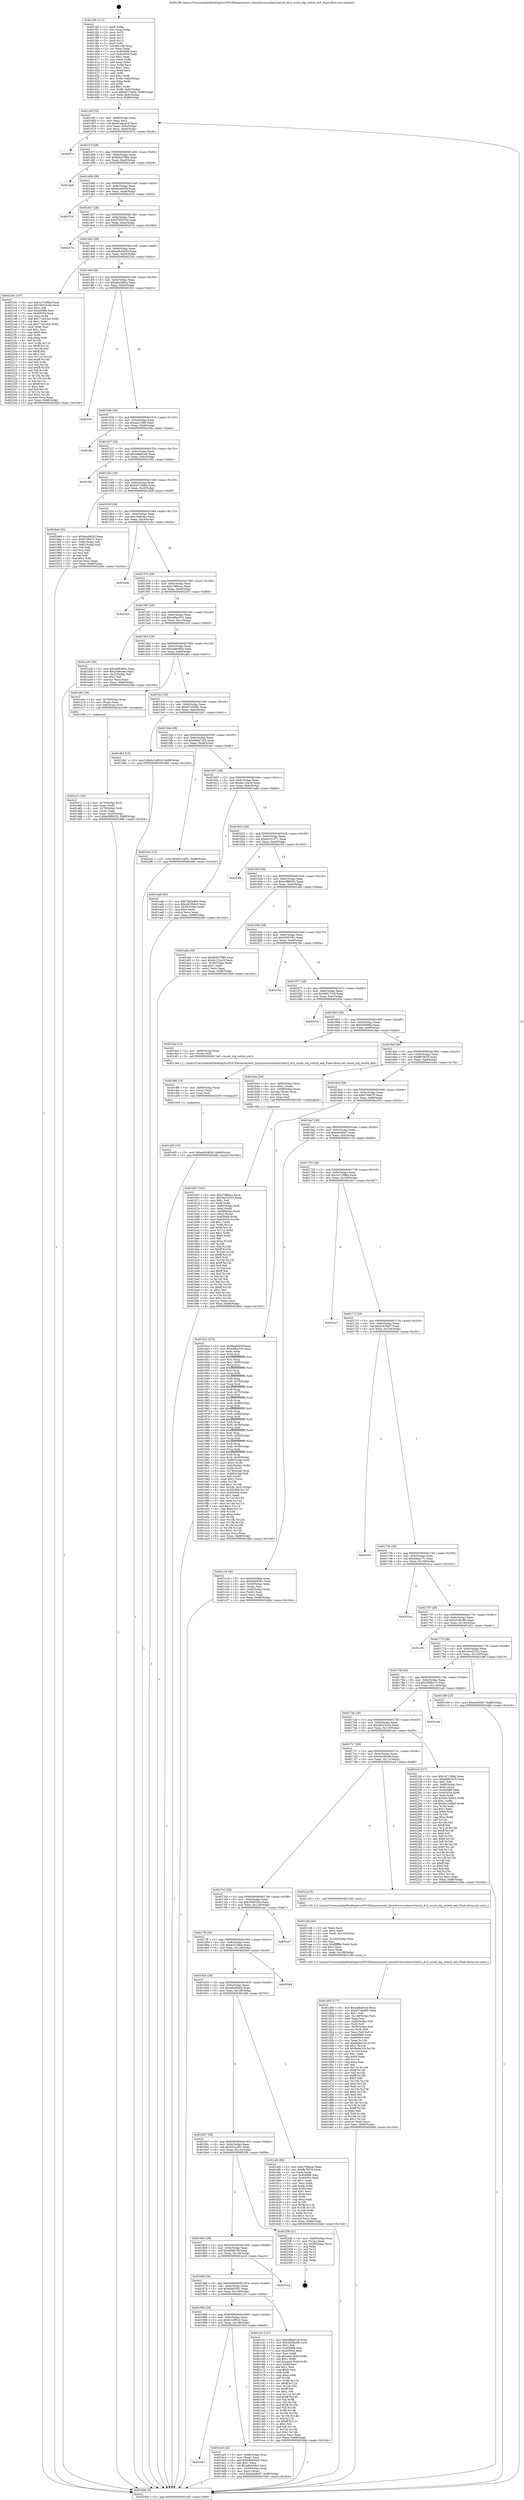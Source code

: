 digraph "0x4013f0" {
  label = "0x4013f0 (/mnt/c/Users/mathe/Desktop/tcc/POCII/binaries/extr_linuxdriversusbmtu3mtu3_dr.h_ssusb_otg_switch_exit_Final-ollvm.out::main(0))"
  labelloc = "t"
  node[shape=record]

  Entry [label="",width=0.3,height=0.3,shape=circle,fillcolor=black,style=filled]
  "0x40145f" [label="{
     0x40145f [32]\l
     | [instrs]\l
     &nbsp;&nbsp;0x40145f \<+6\>: mov -0x88(%rbp),%eax\l
     &nbsp;&nbsp;0x401465 \<+2\>: mov %eax,%ecx\l
     &nbsp;&nbsp;0x401467 \<+6\>: sub $0x81a8aa24,%ecx\l
     &nbsp;&nbsp;0x40146d \<+6\>: mov %eax,-0x9c(%rbp)\l
     &nbsp;&nbsp;0x401473 \<+6\>: mov %ecx,-0xa0(%rbp)\l
     &nbsp;&nbsp;0x401479 \<+6\>: je 000000000040207e \<main+0xc8e\>\l
  }"]
  "0x40207e" [label="{
     0x40207e\l
  }", style=dashed]
  "0x40147f" [label="{
     0x40147f [28]\l
     | [instrs]\l
     &nbsp;&nbsp;0x40147f \<+5\>: jmp 0000000000401484 \<main+0x94\>\l
     &nbsp;&nbsp;0x401484 \<+6\>: mov -0x9c(%rbp),%eax\l
     &nbsp;&nbsp;0x40148a \<+5\>: sub $0x85b57885,%eax\l
     &nbsp;&nbsp;0x40148f \<+6\>: mov %eax,-0xa4(%rbp)\l
     &nbsp;&nbsp;0x401495 \<+6\>: je 0000000000401ab8 \<main+0x6c8\>\l
  }"]
  Exit [label="",width=0.3,height=0.3,shape=circle,fillcolor=black,style=filled,peripheries=2]
  "0x401ab8" [label="{
     0x401ab8\l
  }", style=dashed]
  "0x40149b" [label="{
     0x40149b [28]\l
     | [instrs]\l
     &nbsp;&nbsp;0x40149b \<+5\>: jmp 00000000004014a0 \<main+0xb0\>\l
     &nbsp;&nbsp;0x4014a0 \<+6\>: mov -0x9c(%rbp),%eax\l
     &nbsp;&nbsp;0x4014a6 \<+5\>: sub $0x8ea8d05f,%eax\l
     &nbsp;&nbsp;0x4014ab \<+6\>: mov %eax,-0xa8(%rbp)\l
     &nbsp;&nbsp;0x4014b1 \<+6\>: je 0000000000402310 \<main+0xf20\>\l
  }"]
  "0x401e05" [label="{
     0x401e05 [15]\l
     | [instrs]\l
     &nbsp;&nbsp;0x401e05 \<+10\>: movl $0xa4b5463d,-0x88(%rbp)\l
     &nbsp;&nbsp;0x401e0f \<+5\>: jmp 00000000004024bb \<main+0x10cb\>\l
  }"]
  "0x402310" [label="{
     0x402310\l
  }", style=dashed]
  "0x4014b7" [label="{
     0x4014b7 [28]\l
     | [instrs]\l
     &nbsp;&nbsp;0x4014b7 \<+5\>: jmp 00000000004014bc \<main+0xcc\>\l
     &nbsp;&nbsp;0x4014bc \<+6\>: mov -0x9c(%rbp),%eax\l
     &nbsp;&nbsp;0x4014c2 \<+5\>: sub $0x979057b4,%eax\l
     &nbsp;&nbsp;0x4014c7 \<+6\>: mov %eax,-0xac(%rbp)\l
     &nbsp;&nbsp;0x4014cd \<+6\>: je 000000000040247d \<main+0x108d\>\l
  }"]
  "0x401df6" [label="{
     0x401df6 [15]\l
     | [instrs]\l
     &nbsp;&nbsp;0x401df6 \<+4\>: mov -0x60(%rbp),%rax\l
     &nbsp;&nbsp;0x401dfa \<+3\>: mov (%rax),%rax\l
     &nbsp;&nbsp;0x401dfd \<+3\>: mov %rax,%rdi\l
     &nbsp;&nbsp;0x401e00 \<+5\>: call 0000000000401030 \<free@plt\>\l
     | [calls]\l
     &nbsp;&nbsp;0x401030 \{1\} (unknown)\l
  }"]
  "0x40247d" [label="{
     0x40247d\l
  }", style=dashed]
  "0x4014d3" [label="{
     0x4014d3 [28]\l
     | [instrs]\l
     &nbsp;&nbsp;0x4014d3 \<+5\>: jmp 00000000004014d8 \<main+0xe8\>\l
     &nbsp;&nbsp;0x4014d8 \<+6\>: mov -0x9c(%rbp),%eax\l
     &nbsp;&nbsp;0x4014de \<+5\>: sub $0xa4b5463d,%eax\l
     &nbsp;&nbsp;0x4014e3 \<+6\>: mov %eax,-0xb0(%rbp)\l
     &nbsp;&nbsp;0x4014e9 \<+6\>: je 00000000004021bc \<main+0xdcc\>\l
  }"]
  "0x4018a7" [label="{
     0x4018a7\l
  }", style=dashed]
  "0x4021bc" [label="{
     0x4021bc [147]\l
     | [instrs]\l
     &nbsp;&nbsp;0x4021bc \<+5\>: mov $0x1a7159bd,%eax\l
     &nbsp;&nbsp;0x4021c1 \<+5\>: mov $0x38323164,%ecx\l
     &nbsp;&nbsp;0x4021c6 \<+2\>: mov $0x1,%dl\l
     &nbsp;&nbsp;0x4021c8 \<+7\>: mov 0x405068,%esi\l
     &nbsp;&nbsp;0x4021cf \<+7\>: mov 0x405054,%edi\l
     &nbsp;&nbsp;0x4021d6 \<+3\>: mov %esi,%r8d\l
     &nbsp;&nbsp;0x4021d9 \<+7\>: add $0x77cb2cb3,%r8d\l
     &nbsp;&nbsp;0x4021e0 \<+4\>: sub $0x1,%r8d\l
     &nbsp;&nbsp;0x4021e4 \<+7\>: sub $0x77cb2cb3,%r8d\l
     &nbsp;&nbsp;0x4021eb \<+4\>: imul %r8d,%esi\l
     &nbsp;&nbsp;0x4021ef \<+3\>: and $0x1,%esi\l
     &nbsp;&nbsp;0x4021f2 \<+3\>: cmp $0x0,%esi\l
     &nbsp;&nbsp;0x4021f5 \<+4\>: sete %r9b\l
     &nbsp;&nbsp;0x4021f9 \<+3\>: cmp $0xa,%edi\l
     &nbsp;&nbsp;0x4021fc \<+4\>: setl %r10b\l
     &nbsp;&nbsp;0x402200 \<+3\>: mov %r9b,%r11b\l
     &nbsp;&nbsp;0x402203 \<+4\>: xor $0xff,%r11b\l
     &nbsp;&nbsp;0x402207 \<+3\>: mov %r10b,%bl\l
     &nbsp;&nbsp;0x40220a \<+3\>: xor $0xff,%bl\l
     &nbsp;&nbsp;0x40220d \<+3\>: xor $0x1,%dl\l
     &nbsp;&nbsp;0x402210 \<+3\>: mov %r11b,%r14b\l
     &nbsp;&nbsp;0x402213 \<+4\>: and $0xff,%r14b\l
     &nbsp;&nbsp;0x402217 \<+3\>: and %dl,%r9b\l
     &nbsp;&nbsp;0x40221a \<+3\>: mov %bl,%r15b\l
     &nbsp;&nbsp;0x40221d \<+4\>: and $0xff,%r15b\l
     &nbsp;&nbsp;0x402221 \<+3\>: and %dl,%r10b\l
     &nbsp;&nbsp;0x402224 \<+3\>: or %r9b,%r14b\l
     &nbsp;&nbsp;0x402227 \<+3\>: or %r10b,%r15b\l
     &nbsp;&nbsp;0x40222a \<+3\>: xor %r15b,%r14b\l
     &nbsp;&nbsp;0x40222d \<+3\>: or %bl,%r11b\l
     &nbsp;&nbsp;0x402230 \<+4\>: xor $0xff,%r11b\l
     &nbsp;&nbsp;0x402234 \<+3\>: or $0x1,%dl\l
     &nbsp;&nbsp;0x402237 \<+3\>: and %dl,%r11b\l
     &nbsp;&nbsp;0x40223a \<+3\>: or %r11b,%r14b\l
     &nbsp;&nbsp;0x40223d \<+4\>: test $0x1,%r14b\l
     &nbsp;&nbsp;0x402241 \<+3\>: cmovne %ecx,%eax\l
     &nbsp;&nbsp;0x402244 \<+6\>: mov %eax,-0x88(%rbp)\l
     &nbsp;&nbsp;0x40224a \<+5\>: jmp 00000000004024bb \<main+0x10cb\>\l
  }"]
  "0x4014ef" [label="{
     0x4014ef [28]\l
     | [instrs]\l
     &nbsp;&nbsp;0x4014ef \<+5\>: jmp 00000000004014f4 \<main+0x104\>\l
     &nbsp;&nbsp;0x4014f4 \<+6\>: mov -0x9c(%rbp),%eax\l
     &nbsp;&nbsp;0x4014fa \<+5\>: sub $0xa6a2482a,%eax\l
     &nbsp;&nbsp;0x4014ff \<+6\>: mov %eax,-0xb4(%rbp)\l
     &nbsp;&nbsp;0x401505 \<+6\>: je 0000000000401f21 \<main+0xb31\>\l
  }"]
  "0x401dc0" [label="{
     0x401dc0 [42]\l
     | [instrs]\l
     &nbsp;&nbsp;0x401dc0 \<+4\>: mov -0x58(%rbp),%rax\l
     &nbsp;&nbsp;0x401dc4 \<+2\>: mov (%rax),%ecx\l
     &nbsp;&nbsp;0x401dc6 \<+6\>: add $0xb8c639e2,%ecx\l
     &nbsp;&nbsp;0x401dcc \<+3\>: add $0x1,%ecx\l
     &nbsp;&nbsp;0x401dcf \<+6\>: sub $0xb8c639e2,%ecx\l
     &nbsp;&nbsp;0x401dd5 \<+4\>: mov -0x58(%rbp),%rax\l
     &nbsp;&nbsp;0x401dd9 \<+2\>: mov %ecx,(%rax)\l
     &nbsp;&nbsp;0x401ddb \<+10\>: movl $0xeb5d0d7,-0x88(%rbp)\l
     &nbsp;&nbsp;0x401de5 \<+5\>: jmp 00000000004024bb \<main+0x10cb\>\l
  }"]
  "0x401f21" [label="{
     0x401f21\l
  }", style=dashed]
  "0x40150b" [label="{
     0x40150b [28]\l
     | [instrs]\l
     &nbsp;&nbsp;0x40150b \<+5\>: jmp 0000000000401510 \<main+0x120\>\l
     &nbsp;&nbsp;0x401510 \<+6\>: mov -0x9c(%rbp),%eax\l
     &nbsp;&nbsp;0x401516 \<+5\>: sub $0xaa223f0f,%eax\l
     &nbsp;&nbsp;0x40151b \<+6\>: mov %eax,-0xb8(%rbp)\l
     &nbsp;&nbsp;0x401521 \<+6\>: je 0000000000401f9a \<main+0xbaa\>\l
  }"]
  "0x401d00" [label="{
     0x401d00 [177]\l
     | [instrs]\l
     &nbsp;&nbsp;0x401d00 \<+5\>: mov $0xad8a91eb,%ecx\l
     &nbsp;&nbsp;0x401d05 \<+5\>: mov $0xd37eb980,%edx\l
     &nbsp;&nbsp;0x401d0a \<+3\>: mov $0x1,%dil\l
     &nbsp;&nbsp;0x401d0d \<+6\>: mov -0x148(%rbp),%esi\l
     &nbsp;&nbsp;0x401d13 \<+3\>: imul %eax,%esi\l
     &nbsp;&nbsp;0x401d16 \<+4\>: mov -0x60(%rbp),%r8\l
     &nbsp;&nbsp;0x401d1a \<+3\>: mov (%r8),%r8\l
     &nbsp;&nbsp;0x401d1d \<+4\>: mov -0x58(%rbp),%r9\l
     &nbsp;&nbsp;0x401d21 \<+3\>: movslq (%r9),%r9\l
     &nbsp;&nbsp;0x401d24 \<+4\>: mov %esi,(%r8,%r9,4)\l
     &nbsp;&nbsp;0x401d28 \<+7\>: mov 0x405068,%eax\l
     &nbsp;&nbsp;0x401d2f \<+7\>: mov 0x405054,%esi\l
     &nbsp;&nbsp;0x401d36 \<+3\>: mov %eax,%r10d\l
     &nbsp;&nbsp;0x401d39 \<+7\>: add $0x9e9e319,%r10d\l
     &nbsp;&nbsp;0x401d40 \<+4\>: sub $0x1,%r10d\l
     &nbsp;&nbsp;0x401d44 \<+7\>: sub $0x9e9e319,%r10d\l
     &nbsp;&nbsp;0x401d4b \<+4\>: imul %r10d,%eax\l
     &nbsp;&nbsp;0x401d4f \<+3\>: and $0x1,%eax\l
     &nbsp;&nbsp;0x401d52 \<+3\>: cmp $0x0,%eax\l
     &nbsp;&nbsp;0x401d55 \<+4\>: sete %r11b\l
     &nbsp;&nbsp;0x401d59 \<+3\>: cmp $0xa,%esi\l
     &nbsp;&nbsp;0x401d5c \<+3\>: setl %bl\l
     &nbsp;&nbsp;0x401d5f \<+3\>: mov %r11b,%r14b\l
     &nbsp;&nbsp;0x401d62 \<+4\>: xor $0xff,%r14b\l
     &nbsp;&nbsp;0x401d66 \<+3\>: mov %bl,%r15b\l
     &nbsp;&nbsp;0x401d69 \<+4\>: xor $0xff,%r15b\l
     &nbsp;&nbsp;0x401d6d \<+4\>: xor $0x0,%dil\l
     &nbsp;&nbsp;0x401d71 \<+3\>: mov %r14b,%r12b\l
     &nbsp;&nbsp;0x401d74 \<+4\>: and $0x0,%r12b\l
     &nbsp;&nbsp;0x401d78 \<+3\>: and %dil,%r11b\l
     &nbsp;&nbsp;0x401d7b \<+3\>: mov %r15b,%r13b\l
     &nbsp;&nbsp;0x401d7e \<+4\>: and $0x0,%r13b\l
     &nbsp;&nbsp;0x401d82 \<+3\>: and %dil,%bl\l
     &nbsp;&nbsp;0x401d85 \<+3\>: or %r11b,%r12b\l
     &nbsp;&nbsp;0x401d88 \<+3\>: or %bl,%r13b\l
     &nbsp;&nbsp;0x401d8b \<+3\>: xor %r13b,%r12b\l
     &nbsp;&nbsp;0x401d8e \<+3\>: or %r15b,%r14b\l
     &nbsp;&nbsp;0x401d91 \<+4\>: xor $0xff,%r14b\l
     &nbsp;&nbsp;0x401d95 \<+4\>: or $0x0,%dil\l
     &nbsp;&nbsp;0x401d99 \<+3\>: and %dil,%r14b\l
     &nbsp;&nbsp;0x401d9c \<+3\>: or %r14b,%r12b\l
     &nbsp;&nbsp;0x401d9f \<+4\>: test $0x1,%r12b\l
     &nbsp;&nbsp;0x401da3 \<+3\>: cmovne %edx,%ecx\l
     &nbsp;&nbsp;0x401da6 \<+6\>: mov %ecx,-0x88(%rbp)\l
     &nbsp;&nbsp;0x401dac \<+5\>: jmp 00000000004024bb \<main+0x10cb\>\l
  }"]
  "0x401f9a" [label="{
     0x401f9a\l
  }", style=dashed]
  "0x401527" [label="{
     0x401527 [28]\l
     | [instrs]\l
     &nbsp;&nbsp;0x401527 \<+5\>: jmp 000000000040152c \<main+0x13c\>\l
     &nbsp;&nbsp;0x40152c \<+6\>: mov -0x9c(%rbp),%eax\l
     &nbsp;&nbsp;0x401532 \<+5\>: sub $0xad8a91eb,%eax\l
     &nbsp;&nbsp;0x401537 \<+6\>: mov %eax,-0xbc(%rbp)\l
     &nbsp;&nbsp;0x40153d \<+6\>: je 0000000000402392 \<main+0xfa2\>\l
  }"]
  "0x401cd4" [label="{
     0x401cd4 [44]\l
     | [instrs]\l
     &nbsp;&nbsp;0x401cd4 \<+2\>: xor %ecx,%ecx\l
     &nbsp;&nbsp;0x401cd6 \<+5\>: mov $0x2,%edx\l
     &nbsp;&nbsp;0x401cdb \<+6\>: mov %edx,-0x144(%rbp)\l
     &nbsp;&nbsp;0x401ce1 \<+1\>: cltd\l
     &nbsp;&nbsp;0x401ce2 \<+6\>: mov -0x144(%rbp),%esi\l
     &nbsp;&nbsp;0x401ce8 \<+2\>: idiv %esi\l
     &nbsp;&nbsp;0x401cea \<+6\>: imul $0xfffffffe,%edx,%edx\l
     &nbsp;&nbsp;0x401cf0 \<+3\>: sub $0x1,%ecx\l
     &nbsp;&nbsp;0x401cf3 \<+2\>: sub %ecx,%edx\l
     &nbsp;&nbsp;0x401cf5 \<+6\>: mov %edx,-0x148(%rbp)\l
     &nbsp;&nbsp;0x401cfb \<+5\>: call 0000000000401160 \<next_i\>\l
     | [calls]\l
     &nbsp;&nbsp;0x401160 \{1\} (/mnt/c/Users/mathe/Desktop/tcc/POCII/binaries/extr_linuxdriversusbmtu3mtu3_dr.h_ssusb_otg_switch_exit_Final-ollvm.out::next_i)\l
  }"]
  "0x402392" [label="{
     0x402392\l
  }", style=dashed]
  "0x401543" [label="{
     0x401543 [28]\l
     | [instrs]\l
     &nbsp;&nbsp;0x401543 \<+5\>: jmp 0000000000401548 \<main+0x158\>\l
     &nbsp;&nbsp;0x401548 \<+6\>: mov -0x9c(%rbp),%eax\l
     &nbsp;&nbsp;0x40154e \<+5\>: sub $0xbd715e64,%eax\l
     &nbsp;&nbsp;0x401553 \<+6\>: mov %eax,-0xc0(%rbp)\l
     &nbsp;&nbsp;0x401559 \<+6\>: je 00000000004018e9 \<main+0x4f9\>\l
  }"]
  "0x40188b" [label="{
     0x40188b [28]\l
     | [instrs]\l
     &nbsp;&nbsp;0x40188b \<+5\>: jmp 0000000000401890 \<main+0x4a0\>\l
     &nbsp;&nbsp;0x401890 \<+6\>: mov -0x9c(%rbp),%eax\l
     &nbsp;&nbsp;0x401896 \<+5\>: sub $0x6c1ef81d,%eax\l
     &nbsp;&nbsp;0x40189b \<+6\>: mov %eax,-0x138(%rbp)\l
     &nbsp;&nbsp;0x4018a1 \<+6\>: je 0000000000401dc0 \<main+0x9d0\>\l
  }"]
  "0x4018e9" [label="{
     0x4018e9 [53]\l
     | [instrs]\l
     &nbsp;&nbsp;0x4018e9 \<+5\>: mov $0x8ea8d05f,%eax\l
     &nbsp;&nbsp;0x4018ee \<+5\>: mov $0x67d9e75,%ecx\l
     &nbsp;&nbsp;0x4018f3 \<+6\>: mov -0x82(%rbp),%dl\l
     &nbsp;&nbsp;0x4018f9 \<+7\>: mov -0x81(%rbp),%sil\l
     &nbsp;&nbsp;0x401900 \<+3\>: mov %dl,%dil\l
     &nbsp;&nbsp;0x401903 \<+3\>: and %sil,%dil\l
     &nbsp;&nbsp;0x401906 \<+3\>: xor %sil,%dl\l
     &nbsp;&nbsp;0x401909 \<+3\>: or %dl,%dil\l
     &nbsp;&nbsp;0x40190c \<+4\>: test $0x1,%dil\l
     &nbsp;&nbsp;0x401910 \<+3\>: cmovne %ecx,%eax\l
     &nbsp;&nbsp;0x401913 \<+6\>: mov %eax,-0x88(%rbp)\l
     &nbsp;&nbsp;0x401919 \<+5\>: jmp 00000000004024bb \<main+0x10cb\>\l
  }"]
  "0x40155f" [label="{
     0x40155f [28]\l
     | [instrs]\l
     &nbsp;&nbsp;0x40155f \<+5\>: jmp 0000000000401564 \<main+0x174\>\l
     &nbsp;&nbsp;0x401564 \<+6\>: mov -0x9c(%rbp),%eax\l
     &nbsp;&nbsp;0x40156a \<+5\>: sub $0xc5e8caee,%eax\l
     &nbsp;&nbsp;0x40156f \<+6\>: mov %eax,-0xc4(%rbp)\l
     &nbsp;&nbsp;0x401575 \<+6\>: je 0000000000401a4e \<main+0x65e\>\l
  }"]
  "0x4024bb" [label="{
     0x4024bb [5]\l
     | [instrs]\l
     &nbsp;&nbsp;0x4024bb \<+5\>: jmp 000000000040145f \<main+0x6f\>\l
  }"]
  "0x4013f0" [label="{
     0x4013f0 [111]\l
     | [instrs]\l
     &nbsp;&nbsp;0x4013f0 \<+1\>: push %rbp\l
     &nbsp;&nbsp;0x4013f1 \<+3\>: mov %rsp,%rbp\l
     &nbsp;&nbsp;0x4013f4 \<+2\>: push %r15\l
     &nbsp;&nbsp;0x4013f6 \<+2\>: push %r14\l
     &nbsp;&nbsp;0x4013f8 \<+2\>: push %r13\l
     &nbsp;&nbsp;0x4013fa \<+2\>: push %r12\l
     &nbsp;&nbsp;0x4013fc \<+1\>: push %rbx\l
     &nbsp;&nbsp;0x4013fd \<+7\>: sub $0x148,%rsp\l
     &nbsp;&nbsp;0x401404 \<+2\>: xor %eax,%eax\l
     &nbsp;&nbsp;0x401406 \<+7\>: mov 0x405068,%ecx\l
     &nbsp;&nbsp;0x40140d \<+7\>: mov 0x405054,%edx\l
     &nbsp;&nbsp;0x401414 \<+3\>: sub $0x1,%eax\l
     &nbsp;&nbsp;0x401417 \<+3\>: mov %ecx,%r8d\l
     &nbsp;&nbsp;0x40141a \<+3\>: add %eax,%r8d\l
     &nbsp;&nbsp;0x40141d \<+4\>: imul %r8d,%ecx\l
     &nbsp;&nbsp;0x401421 \<+3\>: and $0x1,%ecx\l
     &nbsp;&nbsp;0x401424 \<+3\>: cmp $0x0,%ecx\l
     &nbsp;&nbsp;0x401427 \<+4\>: sete %r9b\l
     &nbsp;&nbsp;0x40142b \<+4\>: and $0x1,%r9b\l
     &nbsp;&nbsp;0x40142f \<+7\>: mov %r9b,-0x82(%rbp)\l
     &nbsp;&nbsp;0x401436 \<+3\>: cmp $0xa,%edx\l
     &nbsp;&nbsp;0x401439 \<+4\>: setl %r9b\l
     &nbsp;&nbsp;0x40143d \<+4\>: and $0x1,%r9b\l
     &nbsp;&nbsp;0x401441 \<+7\>: mov %r9b,-0x81(%rbp)\l
     &nbsp;&nbsp;0x401448 \<+10\>: movl $0xbd715e64,-0x88(%rbp)\l
     &nbsp;&nbsp;0x401452 \<+6\>: mov %edi,-0x8c(%rbp)\l
     &nbsp;&nbsp;0x401458 \<+7\>: mov %rsi,-0x98(%rbp)\l
  }"]
  "0x401c3c" [label="{
     0x401c3c [147]\l
     | [instrs]\l
     &nbsp;&nbsp;0x401c3c \<+5\>: mov $0xad8a91eb,%eax\l
     &nbsp;&nbsp;0x401c41 \<+5\>: mov $0x3a03bc9b,%ecx\l
     &nbsp;&nbsp;0x401c46 \<+2\>: mov $0x1,%dl\l
     &nbsp;&nbsp;0x401c48 \<+7\>: mov 0x405068,%esi\l
     &nbsp;&nbsp;0x401c4f \<+7\>: mov 0x405054,%edi\l
     &nbsp;&nbsp;0x401c56 \<+3\>: mov %esi,%r8d\l
     &nbsp;&nbsp;0x401c59 \<+7\>: sub $0xaad13b4d,%r8d\l
     &nbsp;&nbsp;0x401c60 \<+4\>: sub $0x1,%r8d\l
     &nbsp;&nbsp;0x401c64 \<+7\>: add $0xaad13b4d,%r8d\l
     &nbsp;&nbsp;0x401c6b \<+4\>: imul %r8d,%esi\l
     &nbsp;&nbsp;0x401c6f \<+3\>: and $0x1,%esi\l
     &nbsp;&nbsp;0x401c72 \<+3\>: cmp $0x0,%esi\l
     &nbsp;&nbsp;0x401c75 \<+4\>: sete %r9b\l
     &nbsp;&nbsp;0x401c79 \<+3\>: cmp $0xa,%edi\l
     &nbsp;&nbsp;0x401c7c \<+4\>: setl %r10b\l
     &nbsp;&nbsp;0x401c80 \<+3\>: mov %r9b,%r11b\l
     &nbsp;&nbsp;0x401c83 \<+4\>: xor $0xff,%r11b\l
     &nbsp;&nbsp;0x401c87 \<+3\>: mov %r10b,%bl\l
     &nbsp;&nbsp;0x401c8a \<+3\>: xor $0xff,%bl\l
     &nbsp;&nbsp;0x401c8d \<+3\>: xor $0x1,%dl\l
     &nbsp;&nbsp;0x401c90 \<+3\>: mov %r11b,%r14b\l
     &nbsp;&nbsp;0x401c93 \<+4\>: and $0xff,%r14b\l
     &nbsp;&nbsp;0x401c97 \<+3\>: and %dl,%r9b\l
     &nbsp;&nbsp;0x401c9a \<+3\>: mov %bl,%r15b\l
     &nbsp;&nbsp;0x401c9d \<+4\>: and $0xff,%r15b\l
     &nbsp;&nbsp;0x401ca1 \<+3\>: and %dl,%r10b\l
     &nbsp;&nbsp;0x401ca4 \<+3\>: or %r9b,%r14b\l
     &nbsp;&nbsp;0x401ca7 \<+3\>: or %r10b,%r15b\l
     &nbsp;&nbsp;0x401caa \<+3\>: xor %r15b,%r14b\l
     &nbsp;&nbsp;0x401cad \<+3\>: or %bl,%r11b\l
     &nbsp;&nbsp;0x401cb0 \<+4\>: xor $0xff,%r11b\l
     &nbsp;&nbsp;0x401cb4 \<+3\>: or $0x1,%dl\l
     &nbsp;&nbsp;0x401cb7 \<+3\>: and %dl,%r11b\l
     &nbsp;&nbsp;0x401cba \<+3\>: or %r11b,%r14b\l
     &nbsp;&nbsp;0x401cbd \<+4\>: test $0x1,%r14b\l
     &nbsp;&nbsp;0x401cc1 \<+3\>: cmovne %ecx,%eax\l
     &nbsp;&nbsp;0x401cc4 \<+6\>: mov %eax,-0x88(%rbp)\l
     &nbsp;&nbsp;0x401cca \<+5\>: jmp 00000000004024bb \<main+0x10cb\>\l
  }"]
  "0x401a4e" [label="{
     0x401a4e\l
  }", style=dashed]
  "0x40157b" [label="{
     0x40157b [28]\l
     | [instrs]\l
     &nbsp;&nbsp;0x40157b \<+5\>: jmp 0000000000401580 \<main+0x190\>\l
     &nbsp;&nbsp;0x401580 \<+6\>: mov -0x9c(%rbp),%eax\l
     &nbsp;&nbsp;0x401586 \<+5\>: sub $0xc76f6aca,%eax\l
     &nbsp;&nbsp;0x40158b \<+6\>: mov %eax,-0xc8(%rbp)\l
     &nbsp;&nbsp;0x401591 \<+6\>: je 0000000000402355 \<main+0xf65\>\l
  }"]
  "0x40186f" [label="{
     0x40186f [28]\l
     | [instrs]\l
     &nbsp;&nbsp;0x40186f \<+5\>: jmp 0000000000401874 \<main+0x484\>\l
     &nbsp;&nbsp;0x401874 \<+6\>: mov -0x9c(%rbp),%eax\l
     &nbsp;&nbsp;0x40187a \<+5\>: sub $0x6afe5391,%eax\l
     &nbsp;&nbsp;0x40187f \<+6\>: mov %eax,-0x134(%rbp)\l
     &nbsp;&nbsp;0x401885 \<+6\>: je 0000000000401c3c \<main+0x84c\>\l
  }"]
  "0x402355" [label="{
     0x402355\l
  }", style=dashed]
  "0x401597" [label="{
     0x401597 [28]\l
     | [instrs]\l
     &nbsp;&nbsp;0x401597 \<+5\>: jmp 000000000040159c \<main+0x1ac\>\l
     &nbsp;&nbsp;0x40159c \<+6\>: mov -0x9c(%rbp),%eax\l
     &nbsp;&nbsp;0x4015a2 \<+5\>: sub $0xcd9ac553,%eax\l
     &nbsp;&nbsp;0x4015a7 \<+6\>: mov %eax,-0xcc(%rbp)\l
     &nbsp;&nbsp;0x4015ad \<+6\>: je 0000000000401a30 \<main+0x640\>\l
  }"]
  "0x401e14" [label="{
     0x401e14\l
  }", style=dashed]
  "0x401a30" [label="{
     0x401a30 [30]\l
     | [instrs]\l
     &nbsp;&nbsp;0x401a30 \<+5\>: mov $0xced6493e,%eax\l
     &nbsp;&nbsp;0x401a35 \<+5\>: mov $0xc5e8caee,%ecx\l
     &nbsp;&nbsp;0x401a3a \<+3\>: mov -0x31(%rbp),%dl\l
     &nbsp;&nbsp;0x401a3d \<+3\>: test $0x1,%dl\l
     &nbsp;&nbsp;0x401a40 \<+3\>: cmovne %ecx,%eax\l
     &nbsp;&nbsp;0x401a43 \<+6\>: mov %eax,-0x88(%rbp)\l
     &nbsp;&nbsp;0x401a49 \<+5\>: jmp 00000000004024bb \<main+0x10cb\>\l
  }"]
  "0x4015b3" [label="{
     0x4015b3 [28]\l
     | [instrs]\l
     &nbsp;&nbsp;0x4015b3 \<+5\>: jmp 00000000004015b8 \<main+0x1c8\>\l
     &nbsp;&nbsp;0x4015b8 \<+6\>: mov -0x9c(%rbp),%eax\l
     &nbsp;&nbsp;0x4015be \<+5\>: sub $0xced6493e,%eax\l
     &nbsp;&nbsp;0x4015c3 \<+6\>: mov %eax,-0xd0(%rbp)\l
     &nbsp;&nbsp;0x4015c9 \<+6\>: je 0000000000401a6c \<main+0x67c\>\l
  }"]
  "0x401853" [label="{
     0x401853 [28]\l
     | [instrs]\l
     &nbsp;&nbsp;0x401853 \<+5\>: jmp 0000000000401858 \<main+0x468\>\l
     &nbsp;&nbsp;0x401858 \<+6\>: mov -0x9c(%rbp),%eax\l
     &nbsp;&nbsp;0x40185e \<+5\>: sub $0x685fa78f,%eax\l
     &nbsp;&nbsp;0x401863 \<+6\>: mov %eax,-0x130(%rbp)\l
     &nbsp;&nbsp;0x401869 \<+6\>: je 0000000000401e14 \<main+0xa24\>\l
  }"]
  "0x401a6c" [label="{
     0x401a6c [16]\l
     | [instrs]\l
     &nbsp;&nbsp;0x401a6c \<+4\>: mov -0x78(%rbp),%rax\l
     &nbsp;&nbsp;0x401a70 \<+3\>: mov (%rax),%rax\l
     &nbsp;&nbsp;0x401a73 \<+4\>: mov 0x8(%rax),%rdi\l
     &nbsp;&nbsp;0x401a77 \<+5\>: call 0000000000401060 \<atoi@plt\>\l
     | [calls]\l
     &nbsp;&nbsp;0x401060 \{1\} (unknown)\l
  }"]
  "0x4015cf" [label="{
     0x4015cf [28]\l
     | [instrs]\l
     &nbsp;&nbsp;0x4015cf \<+5\>: jmp 00000000004015d4 \<main+0x1e4\>\l
     &nbsp;&nbsp;0x4015d4 \<+6\>: mov -0x9c(%rbp),%eax\l
     &nbsp;&nbsp;0x4015da \<+5\>: sub $0xd37eb980,%eax\l
     &nbsp;&nbsp;0x4015df \<+6\>: mov %eax,-0xd4(%rbp)\l
     &nbsp;&nbsp;0x4015e5 \<+6\>: je 0000000000401db1 \<main+0x9c1\>\l
  }"]
  "0x4022fb" [label="{
     0x4022fb [21]\l
     | [instrs]\l
     &nbsp;&nbsp;0x4022fb \<+4\>: mov -0x80(%rbp),%rax\l
     &nbsp;&nbsp;0x4022ff \<+2\>: mov (%rax),%eax\l
     &nbsp;&nbsp;0x402301 \<+4\>: lea -0x28(%rbp),%rsp\l
     &nbsp;&nbsp;0x402305 \<+1\>: pop %rbx\l
     &nbsp;&nbsp;0x402306 \<+2\>: pop %r12\l
     &nbsp;&nbsp;0x402308 \<+2\>: pop %r13\l
     &nbsp;&nbsp;0x40230a \<+2\>: pop %r14\l
     &nbsp;&nbsp;0x40230c \<+2\>: pop %r15\l
     &nbsp;&nbsp;0x40230e \<+1\>: pop %rbp\l
     &nbsp;&nbsp;0x40230f \<+1\>: ret\l
  }"]
  "0x401db1" [label="{
     0x401db1 [15]\l
     | [instrs]\l
     &nbsp;&nbsp;0x401db1 \<+10\>: movl $0x6c1ef81d,-0x88(%rbp)\l
     &nbsp;&nbsp;0x401dbb \<+5\>: jmp 00000000004024bb \<main+0x10cb\>\l
  }"]
  "0x4015eb" [label="{
     0x4015eb [28]\l
     | [instrs]\l
     &nbsp;&nbsp;0x4015eb \<+5\>: jmp 00000000004015f0 \<main+0x200\>\l
     &nbsp;&nbsp;0x4015f0 \<+6\>: mov -0x9c(%rbp),%eax\l
     &nbsp;&nbsp;0x4015f6 \<+5\>: sub $0xd49a7a55,%eax\l
     &nbsp;&nbsp;0x4015fb \<+6\>: mov %eax,-0xd8(%rbp)\l
     &nbsp;&nbsp;0x401601 \<+6\>: je 00000000004022ec \<main+0xefc\>\l
  }"]
  "0x401b67" [label="{
     0x401b67 [162]\l
     | [instrs]\l
     &nbsp;&nbsp;0x401b67 \<+5\>: mov $0xc76f6aca,%ecx\l
     &nbsp;&nbsp;0x401b6c \<+5\>: mov $0x34e52552,%edx\l
     &nbsp;&nbsp;0x401b71 \<+3\>: mov $0x1,%sil\l
     &nbsp;&nbsp;0x401b74 \<+3\>: xor %r8d,%r8d\l
     &nbsp;&nbsp;0x401b77 \<+4\>: mov -0x60(%rbp),%rdi\l
     &nbsp;&nbsp;0x401b7b \<+3\>: mov %rax,(%rdi)\l
     &nbsp;&nbsp;0x401b7e \<+4\>: mov -0x58(%rbp),%rax\l
     &nbsp;&nbsp;0x401b82 \<+6\>: movl $0x0,(%rax)\l
     &nbsp;&nbsp;0x401b88 \<+8\>: mov 0x405068,%r9d\l
     &nbsp;&nbsp;0x401b90 \<+8\>: mov 0x405054,%r10d\l
     &nbsp;&nbsp;0x401b98 \<+4\>: sub $0x1,%r8d\l
     &nbsp;&nbsp;0x401b9c \<+3\>: mov %r9d,%r11d\l
     &nbsp;&nbsp;0x401b9f \<+3\>: add %r8d,%r11d\l
     &nbsp;&nbsp;0x401ba2 \<+4\>: imul %r11d,%r9d\l
     &nbsp;&nbsp;0x401ba6 \<+4\>: and $0x1,%r9d\l
     &nbsp;&nbsp;0x401baa \<+4\>: cmp $0x0,%r9d\l
     &nbsp;&nbsp;0x401bae \<+3\>: sete %bl\l
     &nbsp;&nbsp;0x401bb1 \<+4\>: cmp $0xa,%r10d\l
     &nbsp;&nbsp;0x401bb5 \<+4\>: setl %r14b\l
     &nbsp;&nbsp;0x401bb9 \<+3\>: mov %bl,%r15b\l
     &nbsp;&nbsp;0x401bbc \<+4\>: xor $0xff,%r15b\l
     &nbsp;&nbsp;0x401bc0 \<+3\>: mov %r14b,%r12b\l
     &nbsp;&nbsp;0x401bc3 \<+4\>: xor $0xff,%r12b\l
     &nbsp;&nbsp;0x401bc7 \<+4\>: xor $0x1,%sil\l
     &nbsp;&nbsp;0x401bcb \<+3\>: mov %r15b,%r13b\l
     &nbsp;&nbsp;0x401bce \<+4\>: and $0xff,%r13b\l
     &nbsp;&nbsp;0x401bd2 \<+3\>: and %sil,%bl\l
     &nbsp;&nbsp;0x401bd5 \<+3\>: mov %r12b,%al\l
     &nbsp;&nbsp;0x401bd8 \<+2\>: and $0xff,%al\l
     &nbsp;&nbsp;0x401bda \<+3\>: and %sil,%r14b\l
     &nbsp;&nbsp;0x401bdd \<+3\>: or %bl,%r13b\l
     &nbsp;&nbsp;0x401be0 \<+3\>: or %r14b,%al\l
     &nbsp;&nbsp;0x401be3 \<+3\>: xor %al,%r13b\l
     &nbsp;&nbsp;0x401be6 \<+3\>: or %r12b,%r15b\l
     &nbsp;&nbsp;0x401be9 \<+4\>: xor $0xff,%r15b\l
     &nbsp;&nbsp;0x401bed \<+4\>: or $0x1,%sil\l
     &nbsp;&nbsp;0x401bf1 \<+3\>: and %sil,%r15b\l
     &nbsp;&nbsp;0x401bf4 \<+3\>: or %r15b,%r13b\l
     &nbsp;&nbsp;0x401bf7 \<+4\>: test $0x1,%r13b\l
     &nbsp;&nbsp;0x401bfb \<+3\>: cmovne %edx,%ecx\l
     &nbsp;&nbsp;0x401bfe \<+6\>: mov %ecx,-0x88(%rbp)\l
     &nbsp;&nbsp;0x401c04 \<+5\>: jmp 00000000004024bb \<main+0x10cb\>\l
  }"]
  "0x4022ec" [label="{
     0x4022ec [15]\l
     | [instrs]\l
     &nbsp;&nbsp;0x4022ec \<+10\>: movl $0x651caf51,-0x88(%rbp)\l
     &nbsp;&nbsp;0x4022f6 \<+5\>: jmp 00000000004024bb \<main+0x10cb\>\l
  }"]
  "0x401607" [label="{
     0x401607 [28]\l
     | [instrs]\l
     &nbsp;&nbsp;0x401607 \<+5\>: jmp 000000000040160c \<main+0x21c\>\l
     &nbsp;&nbsp;0x40160c \<+6\>: mov -0x9c(%rbp),%eax\l
     &nbsp;&nbsp;0x401612 \<+5\>: sub $0xde122a19,%eax\l
     &nbsp;&nbsp;0x401617 \<+6\>: mov %eax,-0xdc(%rbp)\l
     &nbsp;&nbsp;0x40161d \<+6\>: je 0000000000401ad6 \<main+0x6e6\>\l
  }"]
  "0x401837" [label="{
     0x401837 [28]\l
     | [instrs]\l
     &nbsp;&nbsp;0x401837 \<+5\>: jmp 000000000040183c \<main+0x44c\>\l
     &nbsp;&nbsp;0x40183c \<+6\>: mov -0x9c(%rbp),%eax\l
     &nbsp;&nbsp;0x401842 \<+5\>: sub $0x651caf51,%eax\l
     &nbsp;&nbsp;0x401847 \<+6\>: mov %eax,-0x12c(%rbp)\l
     &nbsp;&nbsp;0x40184d \<+6\>: je 00000000004022fb \<main+0xf0b\>\l
  }"]
  "0x401ad6" [label="{
     0x401ad6 [30]\l
     | [instrs]\l
     &nbsp;&nbsp;0x401ad6 \<+5\>: mov $0x7ba5a89d,%eax\l
     &nbsp;&nbsp;0x401adb \<+5\>: mov $0x4d239dc0,%ecx\l
     &nbsp;&nbsp;0x401ae0 \<+3\>: mov -0x30(%rbp),%edx\l
     &nbsp;&nbsp;0x401ae3 \<+3\>: cmp $0x0,%edx\l
     &nbsp;&nbsp;0x401ae6 \<+3\>: cmove %ecx,%eax\l
     &nbsp;&nbsp;0x401ae9 \<+6\>: mov %eax,-0x88(%rbp)\l
     &nbsp;&nbsp;0x401aef \<+5\>: jmp 00000000004024bb \<main+0x10cb\>\l
  }"]
  "0x401623" [label="{
     0x401623 [28]\l
     | [instrs]\l
     &nbsp;&nbsp;0x401623 \<+5\>: jmp 0000000000401628 \<main+0x238\>\l
     &nbsp;&nbsp;0x401628 \<+6\>: mov -0x9c(%rbp),%eax\l
     &nbsp;&nbsp;0x40162e \<+5\>: sub $0xe01b1371,%eax\l
     &nbsp;&nbsp;0x401633 \<+6\>: mov %eax,-0xe0(%rbp)\l
     &nbsp;&nbsp;0x401639 \<+6\>: je 00000000004023f5 \<main+0x1005\>\l
  }"]
  "0x401af4" [label="{
     0x401af4 [86]\l
     | [instrs]\l
     &nbsp;&nbsp;0x401af4 \<+5\>: mov $0xc76f6aca,%eax\l
     &nbsp;&nbsp;0x401af9 \<+5\>: mov $0xffe7fd79,%ecx\l
     &nbsp;&nbsp;0x401afe \<+2\>: xor %edx,%edx\l
     &nbsp;&nbsp;0x401b00 \<+7\>: mov 0x405068,%esi\l
     &nbsp;&nbsp;0x401b07 \<+7\>: mov 0x405054,%edi\l
     &nbsp;&nbsp;0x401b0e \<+3\>: sub $0x1,%edx\l
     &nbsp;&nbsp;0x401b11 \<+3\>: mov %esi,%r8d\l
     &nbsp;&nbsp;0x401b14 \<+3\>: add %edx,%r8d\l
     &nbsp;&nbsp;0x401b17 \<+4\>: imul %r8d,%esi\l
     &nbsp;&nbsp;0x401b1b \<+3\>: and $0x1,%esi\l
     &nbsp;&nbsp;0x401b1e \<+3\>: cmp $0x0,%esi\l
     &nbsp;&nbsp;0x401b21 \<+4\>: sete %r9b\l
     &nbsp;&nbsp;0x401b25 \<+3\>: cmp $0xa,%edi\l
     &nbsp;&nbsp;0x401b28 \<+4\>: setl %r10b\l
     &nbsp;&nbsp;0x401b2c \<+3\>: mov %r9b,%r11b\l
     &nbsp;&nbsp;0x401b2f \<+3\>: and %r10b,%r11b\l
     &nbsp;&nbsp;0x401b32 \<+3\>: xor %r10b,%r9b\l
     &nbsp;&nbsp;0x401b35 \<+3\>: or %r9b,%r11b\l
     &nbsp;&nbsp;0x401b38 \<+4\>: test $0x1,%r11b\l
     &nbsp;&nbsp;0x401b3c \<+3\>: cmovne %ecx,%eax\l
     &nbsp;&nbsp;0x401b3f \<+6\>: mov %eax,-0x88(%rbp)\l
     &nbsp;&nbsp;0x401b45 \<+5\>: jmp 00000000004024bb \<main+0x10cb\>\l
  }"]
  "0x4023f5" [label="{
     0x4023f5\l
  }", style=dashed]
  "0x40163f" [label="{
     0x40163f [28]\l
     | [instrs]\l
     &nbsp;&nbsp;0x40163f \<+5\>: jmp 0000000000401644 \<main+0x254\>\l
     &nbsp;&nbsp;0x401644 \<+6\>: mov -0x9c(%rbp),%eax\l
     &nbsp;&nbsp;0x40164a \<+5\>: sub $0xe3f89252,%eax\l
     &nbsp;&nbsp;0x40164f \<+6\>: mov %eax,-0xe4(%rbp)\l
     &nbsp;&nbsp;0x401655 \<+6\>: je 0000000000401a9a \<main+0x6aa\>\l
  }"]
  "0x40181b" [label="{
     0x40181b [28]\l
     | [instrs]\l
     &nbsp;&nbsp;0x40181b \<+5\>: jmp 0000000000401820 \<main+0x430\>\l
     &nbsp;&nbsp;0x401820 \<+6\>: mov -0x9c(%rbp),%eax\l
     &nbsp;&nbsp;0x401826 \<+5\>: sub $0x4d239dc0,%eax\l
     &nbsp;&nbsp;0x40182b \<+6\>: mov %eax,-0x128(%rbp)\l
     &nbsp;&nbsp;0x401831 \<+6\>: je 0000000000401af4 \<main+0x704\>\l
  }"]
  "0x401a9a" [label="{
     0x401a9a [30]\l
     | [instrs]\l
     &nbsp;&nbsp;0x401a9a \<+5\>: mov $0x85b57885,%eax\l
     &nbsp;&nbsp;0x401a9f \<+5\>: mov $0xde122a19,%ecx\l
     &nbsp;&nbsp;0x401aa4 \<+3\>: mov -0x30(%rbp),%edx\l
     &nbsp;&nbsp;0x401aa7 \<+3\>: cmp $0x1,%edx\l
     &nbsp;&nbsp;0x401aaa \<+3\>: cmovl %ecx,%eax\l
     &nbsp;&nbsp;0x401aad \<+6\>: mov %eax,-0x88(%rbp)\l
     &nbsp;&nbsp;0x401ab3 \<+5\>: jmp 00000000004024bb \<main+0x10cb\>\l
  }"]
  "0x40165b" [label="{
     0x40165b [28]\l
     | [instrs]\l
     &nbsp;&nbsp;0x40165b \<+5\>: jmp 0000000000401660 \<main+0x270\>\l
     &nbsp;&nbsp;0x401660 \<+6\>: mov -0x9c(%rbp),%eax\l
     &nbsp;&nbsp;0x401666 \<+5\>: sub $0xf3397c61,%eax\l
     &nbsp;&nbsp;0x40166b \<+6\>: mov %eax,-0xe8(%rbp)\l
     &nbsp;&nbsp;0x401671 \<+6\>: je 000000000040218a \<main+0xd9a\>\l
  }"]
  "0x4020d4" [label="{
     0x4020d4\l
  }", style=dashed]
  "0x40218a" [label="{
     0x40218a\l
  }", style=dashed]
  "0x401677" [label="{
     0x401677 [28]\l
     | [instrs]\l
     &nbsp;&nbsp;0x401677 \<+5\>: jmp 000000000040167c \<main+0x28c\>\l
     &nbsp;&nbsp;0x40167c \<+6\>: mov -0x9c(%rbp),%eax\l
     &nbsp;&nbsp;0x401682 \<+5\>: sub $0xf69172c9,%eax\l
     &nbsp;&nbsp;0x401687 \<+6\>: mov %eax,-0xec(%rbp)\l
     &nbsp;&nbsp;0x40168d \<+6\>: je 0000000000402054 \<main+0xc64\>\l
  }"]
  "0x4017ff" [label="{
     0x4017ff [28]\l
     | [instrs]\l
     &nbsp;&nbsp;0x4017ff \<+5\>: jmp 0000000000401804 \<main+0x414\>\l
     &nbsp;&nbsp;0x401804 \<+6\>: mov -0x9c(%rbp),%eax\l
     &nbsp;&nbsp;0x40180a \<+5\>: sub $0x4c51b8c6,%eax\l
     &nbsp;&nbsp;0x40180f \<+6\>: mov %eax,-0x124(%rbp)\l
     &nbsp;&nbsp;0x401815 \<+6\>: je 00000000004020d4 \<main+0xce4\>\l
  }"]
  "0x402054" [label="{
     0x402054\l
  }", style=dashed]
  "0x401693" [label="{
     0x401693 [28]\l
     | [instrs]\l
     &nbsp;&nbsp;0x401693 \<+5\>: jmp 0000000000401698 \<main+0x2a8\>\l
     &nbsp;&nbsp;0x401698 \<+6\>: mov -0x9c(%rbp),%eax\l
     &nbsp;&nbsp;0x40169e \<+5\>: sub $0xfcf3d08a,%eax\l
     &nbsp;&nbsp;0x4016a3 \<+6\>: mov %eax,-0xf0(%rbp)\l
     &nbsp;&nbsp;0x4016a9 \<+6\>: je 0000000000401dea \<main+0x9fa\>\l
  }"]
  "0x401ea7" [label="{
     0x401ea7\l
  }", style=dashed]
  "0x401dea" [label="{
     0x401dea [12]\l
     | [instrs]\l
     &nbsp;&nbsp;0x401dea \<+4\>: mov -0x60(%rbp),%rax\l
     &nbsp;&nbsp;0x401dee \<+3\>: mov (%rax),%rdi\l
     &nbsp;&nbsp;0x401df1 \<+5\>: call 00000000004013e0 \<ssusb_otg_switch_exit\>\l
     | [calls]\l
     &nbsp;&nbsp;0x4013e0 \{1\} (/mnt/c/Users/mathe/Desktop/tcc/POCII/binaries/extr_linuxdriversusbmtu3mtu3_dr.h_ssusb_otg_switch_exit_Final-ollvm.out::ssusb_otg_switch_exit)\l
  }"]
  "0x4016af" [label="{
     0x4016af [28]\l
     | [instrs]\l
     &nbsp;&nbsp;0x4016af \<+5\>: jmp 00000000004016b4 \<main+0x2c4\>\l
     &nbsp;&nbsp;0x4016b4 \<+6\>: mov -0x9c(%rbp),%eax\l
     &nbsp;&nbsp;0x4016ba \<+5\>: sub $0xffe7fd79,%eax\l
     &nbsp;&nbsp;0x4016bf \<+6\>: mov %eax,-0xf4(%rbp)\l
     &nbsp;&nbsp;0x4016c5 \<+6\>: je 0000000000401b4a \<main+0x75a\>\l
  }"]
  "0x4017e3" [label="{
     0x4017e3 [28]\l
     | [instrs]\l
     &nbsp;&nbsp;0x4017e3 \<+5\>: jmp 00000000004017e8 \<main+0x3f8\>\l
     &nbsp;&nbsp;0x4017e8 \<+6\>: mov -0x9c(%rbp),%eax\l
     &nbsp;&nbsp;0x4017ee \<+5\>: sub $0x430b7dce,%eax\l
     &nbsp;&nbsp;0x4017f3 \<+6\>: mov %eax,-0x120(%rbp)\l
     &nbsp;&nbsp;0x4017f9 \<+6\>: je 0000000000401ea7 \<main+0xab7\>\l
  }"]
  "0x401b4a" [label="{
     0x401b4a [29]\l
     | [instrs]\l
     &nbsp;&nbsp;0x401b4a \<+4\>: mov -0x68(%rbp),%rax\l
     &nbsp;&nbsp;0x401b4e \<+6\>: movl $0x1,(%rax)\l
     &nbsp;&nbsp;0x401b54 \<+4\>: mov -0x68(%rbp),%rax\l
     &nbsp;&nbsp;0x401b58 \<+3\>: movslq (%rax),%rax\l
     &nbsp;&nbsp;0x401b5b \<+4\>: shl $0x2,%rax\l
     &nbsp;&nbsp;0x401b5f \<+3\>: mov %rax,%rdi\l
     &nbsp;&nbsp;0x401b62 \<+5\>: call 0000000000401050 \<malloc@plt\>\l
     | [calls]\l
     &nbsp;&nbsp;0x401050 \{1\} (unknown)\l
  }"]
  "0x4016cb" [label="{
     0x4016cb [28]\l
     | [instrs]\l
     &nbsp;&nbsp;0x4016cb \<+5\>: jmp 00000000004016d0 \<main+0x2e0\>\l
     &nbsp;&nbsp;0x4016d0 \<+6\>: mov -0x9c(%rbp),%eax\l
     &nbsp;&nbsp;0x4016d6 \<+5\>: sub $0x67d9e75,%eax\l
     &nbsp;&nbsp;0x4016db \<+6\>: mov %eax,-0xf8(%rbp)\l
     &nbsp;&nbsp;0x4016e1 \<+6\>: je 000000000040191e \<main+0x52e\>\l
  }"]
  "0x401ccf" [label="{
     0x401ccf [5]\l
     | [instrs]\l
     &nbsp;&nbsp;0x401ccf \<+5\>: call 0000000000401160 \<next_i\>\l
     | [calls]\l
     &nbsp;&nbsp;0x401160 \{1\} (/mnt/c/Users/mathe/Desktop/tcc/POCII/binaries/extr_linuxdriversusbmtu3mtu3_dr.h_ssusb_otg_switch_exit_Final-ollvm.out::next_i)\l
  }"]
  "0x40191e" [label="{
     0x40191e [274]\l
     | [instrs]\l
     &nbsp;&nbsp;0x40191e \<+5\>: mov $0x8ea8d05f,%eax\l
     &nbsp;&nbsp;0x401923 \<+5\>: mov $0xcd9ac553,%ecx\l
     &nbsp;&nbsp;0x401928 \<+2\>: xor %edx,%edx\l
     &nbsp;&nbsp;0x40192a \<+3\>: mov %rsp,%rsi\l
     &nbsp;&nbsp;0x40192d \<+4\>: add $0xfffffffffffffff0,%rsi\l
     &nbsp;&nbsp;0x401931 \<+3\>: mov %rsi,%rsp\l
     &nbsp;&nbsp;0x401934 \<+4\>: mov %rsi,-0x80(%rbp)\l
     &nbsp;&nbsp;0x401938 \<+3\>: mov %rsp,%rsi\l
     &nbsp;&nbsp;0x40193b \<+4\>: add $0xfffffffffffffff0,%rsi\l
     &nbsp;&nbsp;0x40193f \<+3\>: mov %rsi,%rsp\l
     &nbsp;&nbsp;0x401942 \<+3\>: mov %rsp,%rdi\l
     &nbsp;&nbsp;0x401945 \<+4\>: add $0xfffffffffffffff0,%rdi\l
     &nbsp;&nbsp;0x401949 \<+3\>: mov %rdi,%rsp\l
     &nbsp;&nbsp;0x40194c \<+4\>: mov %rdi,-0x78(%rbp)\l
     &nbsp;&nbsp;0x401950 \<+3\>: mov %rsp,%rdi\l
     &nbsp;&nbsp;0x401953 \<+4\>: add $0xfffffffffffffff0,%rdi\l
     &nbsp;&nbsp;0x401957 \<+3\>: mov %rdi,%rsp\l
     &nbsp;&nbsp;0x40195a \<+4\>: mov %rdi,-0x70(%rbp)\l
     &nbsp;&nbsp;0x40195e \<+3\>: mov %rsp,%rdi\l
     &nbsp;&nbsp;0x401961 \<+4\>: add $0xfffffffffffffff0,%rdi\l
     &nbsp;&nbsp;0x401965 \<+3\>: mov %rdi,%rsp\l
     &nbsp;&nbsp;0x401968 \<+4\>: mov %rdi,-0x68(%rbp)\l
     &nbsp;&nbsp;0x40196c \<+3\>: mov %rsp,%rdi\l
     &nbsp;&nbsp;0x40196f \<+4\>: add $0xfffffffffffffff0,%rdi\l
     &nbsp;&nbsp;0x401973 \<+3\>: mov %rdi,%rsp\l
     &nbsp;&nbsp;0x401976 \<+4\>: mov %rdi,-0x60(%rbp)\l
     &nbsp;&nbsp;0x40197a \<+3\>: mov %rsp,%rdi\l
     &nbsp;&nbsp;0x40197d \<+4\>: add $0xfffffffffffffff0,%rdi\l
     &nbsp;&nbsp;0x401981 \<+3\>: mov %rdi,%rsp\l
     &nbsp;&nbsp;0x401984 \<+4\>: mov %rdi,-0x58(%rbp)\l
     &nbsp;&nbsp;0x401988 \<+3\>: mov %rsp,%rdi\l
     &nbsp;&nbsp;0x40198b \<+4\>: add $0xfffffffffffffff0,%rdi\l
     &nbsp;&nbsp;0x40198f \<+3\>: mov %rdi,%rsp\l
     &nbsp;&nbsp;0x401992 \<+4\>: mov %rdi,-0x50(%rbp)\l
     &nbsp;&nbsp;0x401996 \<+3\>: mov %rsp,%rdi\l
     &nbsp;&nbsp;0x401999 \<+4\>: add $0xfffffffffffffff0,%rdi\l
     &nbsp;&nbsp;0x40199d \<+3\>: mov %rdi,%rsp\l
     &nbsp;&nbsp;0x4019a0 \<+4\>: mov %rdi,-0x48(%rbp)\l
     &nbsp;&nbsp;0x4019a4 \<+3\>: mov %rsp,%rdi\l
     &nbsp;&nbsp;0x4019a7 \<+4\>: add $0xfffffffffffffff0,%rdi\l
     &nbsp;&nbsp;0x4019ab \<+3\>: mov %rdi,%rsp\l
     &nbsp;&nbsp;0x4019ae \<+4\>: mov %rdi,-0x40(%rbp)\l
     &nbsp;&nbsp;0x4019b2 \<+4\>: mov -0x80(%rbp),%rdi\l
     &nbsp;&nbsp;0x4019b6 \<+6\>: movl $0x0,(%rdi)\l
     &nbsp;&nbsp;0x4019bc \<+7\>: mov -0x8c(%rbp),%r8d\l
     &nbsp;&nbsp;0x4019c3 \<+3\>: mov %r8d,(%rsi)\l
     &nbsp;&nbsp;0x4019c6 \<+4\>: mov -0x78(%rbp),%rdi\l
     &nbsp;&nbsp;0x4019ca \<+7\>: mov -0x98(%rbp),%r9\l
     &nbsp;&nbsp;0x4019d1 \<+3\>: mov %r9,(%rdi)\l
     &nbsp;&nbsp;0x4019d4 \<+3\>: cmpl $0x2,(%rsi)\l
     &nbsp;&nbsp;0x4019d7 \<+4\>: setne %r10b\l
     &nbsp;&nbsp;0x4019db \<+4\>: and $0x1,%r10b\l
     &nbsp;&nbsp;0x4019df \<+4\>: mov %r10b,-0x31(%rbp)\l
     &nbsp;&nbsp;0x4019e3 \<+8\>: mov 0x405068,%r11d\l
     &nbsp;&nbsp;0x4019eb \<+7\>: mov 0x405054,%ebx\l
     &nbsp;&nbsp;0x4019f2 \<+3\>: sub $0x1,%edx\l
     &nbsp;&nbsp;0x4019f5 \<+3\>: mov %r11d,%r14d\l
     &nbsp;&nbsp;0x4019f8 \<+3\>: add %edx,%r14d\l
     &nbsp;&nbsp;0x4019fb \<+4\>: imul %r14d,%r11d\l
     &nbsp;&nbsp;0x4019ff \<+4\>: and $0x1,%r11d\l
     &nbsp;&nbsp;0x401a03 \<+4\>: cmp $0x0,%r11d\l
     &nbsp;&nbsp;0x401a07 \<+4\>: sete %r10b\l
     &nbsp;&nbsp;0x401a0b \<+3\>: cmp $0xa,%ebx\l
     &nbsp;&nbsp;0x401a0e \<+4\>: setl %r15b\l
     &nbsp;&nbsp;0x401a12 \<+3\>: mov %r10b,%r12b\l
     &nbsp;&nbsp;0x401a15 \<+3\>: and %r15b,%r12b\l
     &nbsp;&nbsp;0x401a18 \<+3\>: xor %r15b,%r10b\l
     &nbsp;&nbsp;0x401a1b \<+3\>: or %r10b,%r12b\l
     &nbsp;&nbsp;0x401a1e \<+4\>: test $0x1,%r12b\l
     &nbsp;&nbsp;0x401a22 \<+3\>: cmovne %ecx,%eax\l
     &nbsp;&nbsp;0x401a25 \<+6\>: mov %eax,-0x88(%rbp)\l
     &nbsp;&nbsp;0x401a2b \<+5\>: jmp 00000000004024bb \<main+0x10cb\>\l
  }"]
  "0x4016e7" [label="{
     0x4016e7 [28]\l
     | [instrs]\l
     &nbsp;&nbsp;0x4016e7 \<+5\>: jmp 00000000004016ec \<main+0x2fc\>\l
     &nbsp;&nbsp;0x4016ec \<+6\>: mov -0x9c(%rbp),%eax\l
     &nbsp;&nbsp;0x4016f2 \<+5\>: sub $0xeb5d0d7,%eax\l
     &nbsp;&nbsp;0x4016f7 \<+6\>: mov %eax,-0xfc(%rbp)\l
     &nbsp;&nbsp;0x4016fd \<+6\>: je 0000000000401c18 \<main+0x828\>\l
  }"]
  "0x4017c7" [label="{
     0x4017c7 [28]\l
     | [instrs]\l
     &nbsp;&nbsp;0x4017c7 \<+5\>: jmp 00000000004017cc \<main+0x3dc\>\l
     &nbsp;&nbsp;0x4017cc \<+6\>: mov -0x9c(%rbp),%eax\l
     &nbsp;&nbsp;0x4017d2 \<+5\>: sub $0x3a03bc9b,%eax\l
     &nbsp;&nbsp;0x4017d7 \<+6\>: mov %eax,-0x11c(%rbp)\l
     &nbsp;&nbsp;0x4017dd \<+6\>: je 0000000000401ccf \<main+0x8df\>\l
  }"]
  "0x401a7c" [label="{
     0x401a7c [30]\l
     | [instrs]\l
     &nbsp;&nbsp;0x401a7c \<+4\>: mov -0x70(%rbp),%rdi\l
     &nbsp;&nbsp;0x401a80 \<+2\>: mov %eax,(%rdi)\l
     &nbsp;&nbsp;0x401a82 \<+4\>: mov -0x70(%rbp),%rdi\l
     &nbsp;&nbsp;0x401a86 \<+2\>: mov (%rdi),%eax\l
     &nbsp;&nbsp;0x401a88 \<+3\>: mov %eax,-0x30(%rbp)\l
     &nbsp;&nbsp;0x401a8b \<+10\>: movl $0xe3f89252,-0x88(%rbp)\l
     &nbsp;&nbsp;0x401a95 \<+5\>: jmp 00000000004024bb \<main+0x10cb\>\l
  }"]
  "0x40224f" [label="{
     0x40224f [157]\l
     | [instrs]\l
     &nbsp;&nbsp;0x40224f \<+5\>: mov $0x1a7159bd,%eax\l
     &nbsp;&nbsp;0x402254 \<+5\>: mov $0xd49a7a55,%ecx\l
     &nbsp;&nbsp;0x402259 \<+2\>: mov $0x1,%dl\l
     &nbsp;&nbsp;0x40225b \<+4\>: mov -0x80(%rbp),%rsi\l
     &nbsp;&nbsp;0x40225f \<+6\>: movl $0x0,(%rsi)\l
     &nbsp;&nbsp;0x402265 \<+7\>: mov 0x405068,%edi\l
     &nbsp;&nbsp;0x40226c \<+8\>: mov 0x405054,%r8d\l
     &nbsp;&nbsp;0x402274 \<+3\>: mov %edi,%r9d\l
     &nbsp;&nbsp;0x402277 \<+7\>: add $0x4013d562,%r9d\l
     &nbsp;&nbsp;0x40227e \<+4\>: sub $0x1,%r9d\l
     &nbsp;&nbsp;0x402282 \<+7\>: sub $0x4013d562,%r9d\l
     &nbsp;&nbsp;0x402289 \<+4\>: imul %r9d,%edi\l
     &nbsp;&nbsp;0x40228d \<+3\>: and $0x1,%edi\l
     &nbsp;&nbsp;0x402290 \<+3\>: cmp $0x0,%edi\l
     &nbsp;&nbsp;0x402293 \<+4\>: sete %r10b\l
     &nbsp;&nbsp;0x402297 \<+4\>: cmp $0xa,%r8d\l
     &nbsp;&nbsp;0x40229b \<+4\>: setl %r11b\l
     &nbsp;&nbsp;0x40229f \<+3\>: mov %r10b,%bl\l
     &nbsp;&nbsp;0x4022a2 \<+3\>: xor $0xff,%bl\l
     &nbsp;&nbsp;0x4022a5 \<+3\>: mov %r11b,%r14b\l
     &nbsp;&nbsp;0x4022a8 \<+4\>: xor $0xff,%r14b\l
     &nbsp;&nbsp;0x4022ac \<+3\>: xor $0x0,%dl\l
     &nbsp;&nbsp;0x4022af \<+3\>: mov %bl,%r15b\l
     &nbsp;&nbsp;0x4022b2 \<+4\>: and $0x0,%r15b\l
     &nbsp;&nbsp;0x4022b6 \<+3\>: and %dl,%r10b\l
     &nbsp;&nbsp;0x4022b9 \<+3\>: mov %r14b,%r12b\l
     &nbsp;&nbsp;0x4022bc \<+4\>: and $0x0,%r12b\l
     &nbsp;&nbsp;0x4022c0 \<+3\>: and %dl,%r11b\l
     &nbsp;&nbsp;0x4022c3 \<+3\>: or %r10b,%r15b\l
     &nbsp;&nbsp;0x4022c6 \<+3\>: or %r11b,%r12b\l
     &nbsp;&nbsp;0x4022c9 \<+3\>: xor %r12b,%r15b\l
     &nbsp;&nbsp;0x4022cc \<+3\>: or %r14b,%bl\l
     &nbsp;&nbsp;0x4022cf \<+3\>: xor $0xff,%bl\l
     &nbsp;&nbsp;0x4022d2 \<+3\>: or $0x0,%dl\l
     &nbsp;&nbsp;0x4022d5 \<+2\>: and %dl,%bl\l
     &nbsp;&nbsp;0x4022d7 \<+3\>: or %bl,%r15b\l
     &nbsp;&nbsp;0x4022da \<+4\>: test $0x1,%r15b\l
     &nbsp;&nbsp;0x4022de \<+3\>: cmovne %ecx,%eax\l
     &nbsp;&nbsp;0x4022e1 \<+6\>: mov %eax,-0x88(%rbp)\l
     &nbsp;&nbsp;0x4022e7 \<+5\>: jmp 00000000004024bb \<main+0x10cb\>\l
  }"]
  "0x401c18" [label="{
     0x401c18 [36]\l
     | [instrs]\l
     &nbsp;&nbsp;0x401c18 \<+5\>: mov $0xfcf3d08a,%eax\l
     &nbsp;&nbsp;0x401c1d \<+5\>: mov $0x6afe5391,%ecx\l
     &nbsp;&nbsp;0x401c22 \<+4\>: mov -0x58(%rbp),%rdx\l
     &nbsp;&nbsp;0x401c26 \<+2\>: mov (%rdx),%esi\l
     &nbsp;&nbsp;0x401c28 \<+4\>: mov -0x68(%rbp),%rdx\l
     &nbsp;&nbsp;0x401c2c \<+2\>: cmp (%rdx),%esi\l
     &nbsp;&nbsp;0x401c2e \<+3\>: cmovl %ecx,%eax\l
     &nbsp;&nbsp;0x401c31 \<+6\>: mov %eax,-0x88(%rbp)\l
     &nbsp;&nbsp;0x401c37 \<+5\>: jmp 00000000004024bb \<main+0x10cb\>\l
  }"]
  "0x401703" [label="{
     0x401703 [28]\l
     | [instrs]\l
     &nbsp;&nbsp;0x401703 \<+5\>: jmp 0000000000401708 \<main+0x318\>\l
     &nbsp;&nbsp;0x401708 \<+6\>: mov -0x9c(%rbp),%eax\l
     &nbsp;&nbsp;0x40170e \<+5\>: sub $0x1a7159bd,%eax\l
     &nbsp;&nbsp;0x401713 \<+6\>: mov %eax,-0x100(%rbp)\l
     &nbsp;&nbsp;0x401719 \<+6\>: je 00000000004024a7 \<main+0x10b7\>\l
  }"]
  "0x4017ab" [label="{
     0x4017ab [28]\l
     | [instrs]\l
     &nbsp;&nbsp;0x4017ab \<+5\>: jmp 00000000004017b0 \<main+0x3c0\>\l
     &nbsp;&nbsp;0x4017b0 \<+6\>: mov -0x9c(%rbp),%eax\l
     &nbsp;&nbsp;0x4017b6 \<+5\>: sub $0x38323164,%eax\l
     &nbsp;&nbsp;0x4017bb \<+6\>: mov %eax,-0x118(%rbp)\l
     &nbsp;&nbsp;0x4017c1 \<+6\>: je 000000000040224f \<main+0xe5f\>\l
  }"]
  "0x4024a7" [label="{
     0x4024a7\l
  }", style=dashed]
  "0x40171f" [label="{
     0x40171f [28]\l
     | [instrs]\l
     &nbsp;&nbsp;0x40171f \<+5\>: jmp 0000000000401724 \<main+0x334\>\l
     &nbsp;&nbsp;0x401724 \<+6\>: mov -0x9c(%rbp),%eax\l
     &nbsp;&nbsp;0x40172a \<+5\>: sub $0x2c47fe27,%eax\l
     &nbsp;&nbsp;0x40172f \<+6\>: mov %eax,-0x104(%rbp)\l
     &nbsp;&nbsp;0x401735 \<+6\>: je 0000000000402045 \<main+0xc55\>\l
  }"]
  "0x4021a8" [label="{
     0x4021a8\l
  }", style=dashed]
  "0x402045" [label="{
     0x402045\l
  }", style=dashed]
  "0x40173b" [label="{
     0x40173b [28]\l
     | [instrs]\l
     &nbsp;&nbsp;0x40173b \<+5\>: jmp 0000000000401740 \<main+0x350\>\l
     &nbsp;&nbsp;0x401740 \<+6\>: mov -0x9c(%rbp),%eax\l
     &nbsp;&nbsp;0x401746 \<+5\>: sub $0x2f4ea77c,%eax\l
     &nbsp;&nbsp;0x40174b \<+6\>: mov %eax,-0x108(%rbp)\l
     &nbsp;&nbsp;0x401751 \<+6\>: je 000000000040241a \<main+0x102a\>\l
  }"]
  "0x40178f" [label="{
     0x40178f [28]\l
     | [instrs]\l
     &nbsp;&nbsp;0x40178f \<+5\>: jmp 0000000000401794 \<main+0x3a4\>\l
     &nbsp;&nbsp;0x401794 \<+6\>: mov -0x9c(%rbp),%eax\l
     &nbsp;&nbsp;0x40179a \<+5\>: sub $0x35fdbc71,%eax\l
     &nbsp;&nbsp;0x40179f \<+6\>: mov %eax,-0x114(%rbp)\l
     &nbsp;&nbsp;0x4017a5 \<+6\>: je 00000000004021a8 \<main+0xdb8\>\l
  }"]
  "0x40241a" [label="{
     0x40241a\l
  }", style=dashed]
  "0x401757" [label="{
     0x401757 [28]\l
     | [instrs]\l
     &nbsp;&nbsp;0x401757 \<+5\>: jmp 000000000040175c \<main+0x36c\>\l
     &nbsp;&nbsp;0x40175c \<+6\>: mov -0x9c(%rbp),%eax\l
     &nbsp;&nbsp;0x401762 \<+5\>: sub $0x323fec80,%eax\l
     &nbsp;&nbsp;0x401767 \<+6\>: mov %eax,-0x10c(%rbp)\l
     &nbsp;&nbsp;0x40176d \<+6\>: je 0000000000401e51 \<main+0xa61\>\l
  }"]
  "0x401c09" [label="{
     0x401c09 [15]\l
     | [instrs]\l
     &nbsp;&nbsp;0x401c09 \<+10\>: movl $0xeb5d0d7,-0x88(%rbp)\l
     &nbsp;&nbsp;0x401c13 \<+5\>: jmp 00000000004024bb \<main+0x10cb\>\l
  }"]
  "0x401e51" [label="{
     0x401e51\l
  }", style=dashed]
  "0x401773" [label="{
     0x401773 [28]\l
     | [instrs]\l
     &nbsp;&nbsp;0x401773 \<+5\>: jmp 0000000000401778 \<main+0x388\>\l
     &nbsp;&nbsp;0x401778 \<+6\>: mov -0x9c(%rbp),%eax\l
     &nbsp;&nbsp;0x40177e \<+5\>: sub $0x34e52552,%eax\l
     &nbsp;&nbsp;0x401783 \<+6\>: mov %eax,-0x110(%rbp)\l
     &nbsp;&nbsp;0x401789 \<+6\>: je 0000000000401c09 \<main+0x819\>\l
  }"]
  Entry -> "0x4013f0" [label=" 1"]
  "0x40145f" -> "0x40207e" [label=" 0"]
  "0x40145f" -> "0x40147f" [label=" 20"]
  "0x4022fb" -> Exit [label=" 1"]
  "0x40147f" -> "0x401ab8" [label=" 0"]
  "0x40147f" -> "0x40149b" [label=" 20"]
  "0x4022ec" -> "0x4024bb" [label=" 1"]
  "0x40149b" -> "0x402310" [label=" 0"]
  "0x40149b" -> "0x4014b7" [label=" 20"]
  "0x40224f" -> "0x4024bb" [label=" 1"]
  "0x4014b7" -> "0x40247d" [label=" 0"]
  "0x4014b7" -> "0x4014d3" [label=" 20"]
  "0x4021bc" -> "0x4024bb" [label=" 1"]
  "0x4014d3" -> "0x4021bc" [label=" 1"]
  "0x4014d3" -> "0x4014ef" [label=" 19"]
  "0x401e05" -> "0x4024bb" [label=" 1"]
  "0x4014ef" -> "0x401f21" [label=" 0"]
  "0x4014ef" -> "0x40150b" [label=" 19"]
  "0x401df6" -> "0x401e05" [label=" 1"]
  "0x40150b" -> "0x401f9a" [label=" 0"]
  "0x40150b" -> "0x401527" [label=" 19"]
  "0x401dc0" -> "0x4024bb" [label=" 1"]
  "0x401527" -> "0x402392" [label=" 0"]
  "0x401527" -> "0x401543" [label=" 19"]
  "0x40188b" -> "0x4018a7" [label=" 0"]
  "0x401543" -> "0x4018e9" [label=" 1"]
  "0x401543" -> "0x40155f" [label=" 18"]
  "0x4018e9" -> "0x4024bb" [label=" 1"]
  "0x4013f0" -> "0x40145f" [label=" 1"]
  "0x4024bb" -> "0x40145f" [label=" 19"]
  "0x40188b" -> "0x401dc0" [label=" 1"]
  "0x40155f" -> "0x401a4e" [label=" 0"]
  "0x40155f" -> "0x40157b" [label=" 18"]
  "0x401dea" -> "0x401df6" [label=" 1"]
  "0x40157b" -> "0x402355" [label=" 0"]
  "0x40157b" -> "0x401597" [label=" 18"]
  "0x401d00" -> "0x4024bb" [label=" 1"]
  "0x401597" -> "0x401a30" [label=" 1"]
  "0x401597" -> "0x4015b3" [label=" 17"]
  "0x401cd4" -> "0x401d00" [label=" 1"]
  "0x4015b3" -> "0x401a6c" [label=" 1"]
  "0x4015b3" -> "0x4015cf" [label=" 16"]
  "0x401c3c" -> "0x4024bb" [label=" 1"]
  "0x4015cf" -> "0x401db1" [label=" 1"]
  "0x4015cf" -> "0x4015eb" [label=" 15"]
  "0x40186f" -> "0x40188b" [label=" 1"]
  "0x4015eb" -> "0x4022ec" [label=" 1"]
  "0x4015eb" -> "0x401607" [label=" 14"]
  "0x401db1" -> "0x4024bb" [label=" 1"]
  "0x401607" -> "0x401ad6" [label=" 1"]
  "0x401607" -> "0x401623" [label=" 13"]
  "0x401853" -> "0x40186f" [label=" 2"]
  "0x401623" -> "0x4023f5" [label=" 0"]
  "0x401623" -> "0x40163f" [label=" 13"]
  "0x401853" -> "0x401e14" [label=" 0"]
  "0x40163f" -> "0x401a9a" [label=" 1"]
  "0x40163f" -> "0x40165b" [label=" 12"]
  "0x401837" -> "0x401853" [label=" 2"]
  "0x40165b" -> "0x40218a" [label=" 0"]
  "0x40165b" -> "0x401677" [label=" 12"]
  "0x401837" -> "0x4022fb" [label=" 1"]
  "0x401677" -> "0x402054" [label=" 0"]
  "0x401677" -> "0x401693" [label=" 12"]
  "0x401c18" -> "0x4024bb" [label=" 2"]
  "0x401693" -> "0x401dea" [label=" 1"]
  "0x401693" -> "0x4016af" [label=" 11"]
  "0x401c09" -> "0x4024bb" [label=" 1"]
  "0x4016af" -> "0x401b4a" [label=" 1"]
  "0x4016af" -> "0x4016cb" [label=" 10"]
  "0x401b4a" -> "0x401b67" [label=" 1"]
  "0x4016cb" -> "0x40191e" [label=" 1"]
  "0x4016cb" -> "0x4016e7" [label=" 9"]
  "0x401af4" -> "0x4024bb" [label=" 1"]
  "0x40191e" -> "0x4024bb" [label=" 1"]
  "0x401a30" -> "0x4024bb" [label=" 1"]
  "0x401a6c" -> "0x401a7c" [label=" 1"]
  "0x401a7c" -> "0x4024bb" [label=" 1"]
  "0x401a9a" -> "0x4024bb" [label=" 1"]
  "0x401ad6" -> "0x4024bb" [label=" 1"]
  "0x40181b" -> "0x401af4" [label=" 1"]
  "0x4016e7" -> "0x401c18" [label=" 2"]
  "0x4016e7" -> "0x401703" [label=" 7"]
  "0x401ccf" -> "0x401cd4" [label=" 1"]
  "0x401703" -> "0x4024a7" [label=" 0"]
  "0x401703" -> "0x40171f" [label=" 7"]
  "0x4017ff" -> "0x4020d4" [label=" 0"]
  "0x40171f" -> "0x402045" [label=" 0"]
  "0x40171f" -> "0x40173b" [label=" 7"]
  "0x40186f" -> "0x401c3c" [label=" 1"]
  "0x40173b" -> "0x40241a" [label=" 0"]
  "0x40173b" -> "0x401757" [label=" 7"]
  "0x4017e3" -> "0x401ea7" [label=" 0"]
  "0x401757" -> "0x401e51" [label=" 0"]
  "0x401757" -> "0x401773" [label=" 7"]
  "0x401b67" -> "0x4024bb" [label=" 1"]
  "0x401773" -> "0x401c09" [label=" 1"]
  "0x401773" -> "0x40178f" [label=" 6"]
  "0x4017e3" -> "0x4017ff" [label=" 4"]
  "0x40178f" -> "0x4021a8" [label=" 0"]
  "0x40178f" -> "0x4017ab" [label=" 6"]
  "0x4017ff" -> "0x40181b" [label=" 4"]
  "0x4017ab" -> "0x40224f" [label=" 1"]
  "0x4017ab" -> "0x4017c7" [label=" 5"]
  "0x40181b" -> "0x401837" [label=" 3"]
  "0x4017c7" -> "0x401ccf" [label=" 1"]
  "0x4017c7" -> "0x4017e3" [label=" 4"]
}
